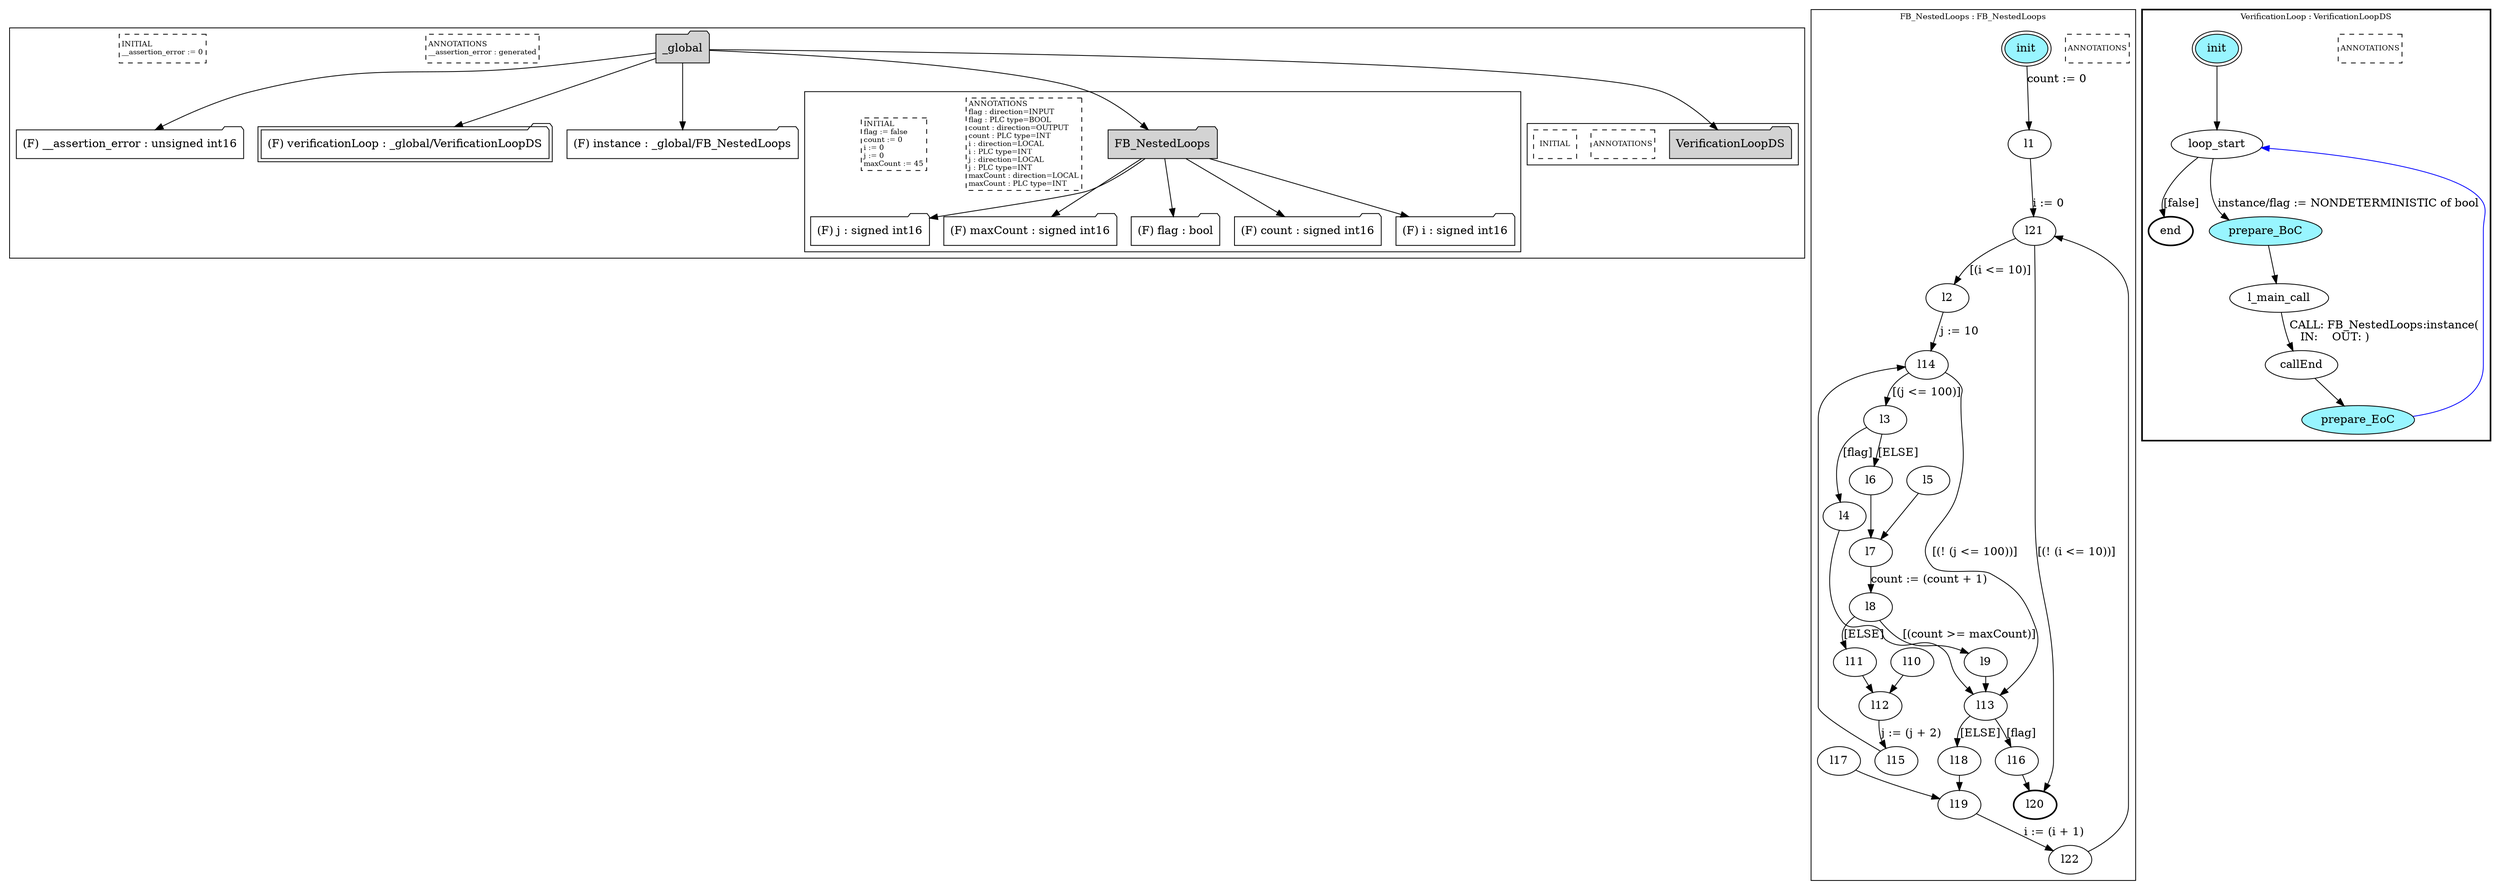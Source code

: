 digraph G {
	subgraph cluster__global902742789 {
		node [shape="folder", style="filled"];
		//label="_global";
		_global902742789 [label="_global"];
		_global902742789 -> instance12302064;
		instance12302064 [label = "(F) instance : _global/FB_NestedLoops", fillcolor="white" ];
		_global902742789 -> __assertion_error1655072591;
		__assertion_error1655072591 [label = "(F) __assertion_error : unsigned int16", fillcolor="white" ];
		_global902742789 -> verificationLoop1874812338;
		verificationLoop1874812338 [label = "(F) verificationLoop : _global/VerificationLoopDS", fillcolor="white" , peripheries=2];
		_global902742789 -> FB_NestedLoops2325213;
		subgraph cluster_FB_NestedLoops2325213 {
			node [shape="folder", style="filled"];
			//label="FB_NestedLoops";
			FB_NestedLoops2325213 [label="FB_NestedLoops"];
			FB_NestedLoops2325213 -> flag816576412;
			flag816576412 [label = "(F) flag : bool", fillcolor="white" ];
			FB_NestedLoops2325213 -> count984978888;
			count984978888 [label = "(F) count : signed int16", fillcolor="white" ];
			FB_NestedLoops2325213 -> i890085657;
			i890085657 [label = "(F) i : signed int16", fillcolor="white" ];
			FB_NestedLoops2325213 -> j1231864343;
			j1231864343 [label = "(F) j : signed int16", fillcolor="white" ];
			FB_NestedLoops2325213 -> maxCount54440148;
			maxCount54440148 [label = "(F) maxCount : signed int16", fillcolor="white" ];
			
			annotations_pseudonode_FB_NestedLoops2325213 [
				label="ANNOTATIONS\lflag : direction=INPUT\lflag : PLC type=BOOL\lcount : direction=OUTPUT\lcount : PLC type=INT\li : direction=LOCAL\li : PLC type=INT\lj : direction=LOCAL\lj : PLC type=INT\lmaxCount : direction=LOCAL\lmaxCount : PLC type=INT\l",
				fontsize=9, margin="0.04,0.04", fillcolor="white", shape="rectangle", style="dashed"];
			initamt_pseudonode_FB_NestedLoops2325213 [
				label="INITIAL\lflag := false\lcount := 0\li := 0\lj := 0\lmaxCount := 45\l",
				fontsize=9, margin="0.04,0.04", fillcolor="lightyellow", shape="rectangle", style="dashed"];
		}
		_global902742789 -> VerificationLoopDS2098413495;
		subgraph cluster_VerificationLoopDS2098413495 {
			node [shape="folder", style="filled"];
			//label="VerificationLoopDS";
			VerificationLoopDS2098413495 [label="VerificationLoopDS"];
			
			annotations_pseudonode_VerificationLoopDS2098413495 [
				label="ANNOTATIONS",
				fontsize=9, margin="0.04,0.04", fillcolor="white", shape="rectangle", style="dashed"];
			initamt_pseudonode_VerificationLoopDS2098413495 [
				label="INITIAL",
				fontsize=9, margin="0.04,0.04", fillcolor="lightyellow", shape="rectangle", style="dashed"];
		}
		
		annotations_pseudonode__global902742789 [
			label="ANNOTATIONS\l__assertion_error : generated\l",
			fontsize=9, margin="0.04,0.04", fillcolor="white", shape="rectangle", style="dashed"];
		initamt_pseudonode__global902742789 [
			label="INITIAL\l__assertion_error := 0\l",
			fontsize=9, margin="0.04,0.04", fillcolor="lightyellow", shape="rectangle", style="dashed"];
	}
	subgraph clusterFB_NestedLoops {
		node [style="filled"];
		color="black";
		fontsize=10;
		ranksep=0.4;
		
		label="FB_NestedLoops : FB_NestedLoops";
		
		annotations_pseudonode_FB_NestedLoops [
			label="ANNOTATIONS",
			fontsize=9, margin="0.04,0.04", fillcolor="white", shape="rectangle", style="dashed"];
		
		init_FB_NestedLoops [label="init", color="black", fillcolor="cadetblue1", peripheries=2, shape="ellipse"];
		l1_FB_NestedLoops [label="l1", color="black", fillcolor="white", shape="ellipse"];
		l2_FB_NestedLoops [label="l2", color="black", fillcolor="white", shape="ellipse"];
		l3_FB_NestedLoops [label="l3", color="black", fillcolor="white", shape="ellipse"];
		l4_FB_NestedLoops [label="l4", color="black", fillcolor="white", shape="ellipse"];
		l5_FB_NestedLoops [label="l5", color="black", fillcolor="white", shape="ellipse"];
		l6_FB_NestedLoops [label="l6", color="black", fillcolor="white", shape="ellipse"];
		l7_FB_NestedLoops [label="l7", color="black", fillcolor="white", shape="ellipse"];
		l8_FB_NestedLoops [label="l8", color="black", fillcolor="white", shape="ellipse"];
		l9_FB_NestedLoops [label="l9", color="black", fillcolor="white", shape="ellipse"];
		l10_FB_NestedLoops [label="l10", color="black", fillcolor="white", shape="ellipse"];
		l11_FB_NestedLoops [label="l11", color="black", fillcolor="white", shape="ellipse"];
		l12_FB_NestedLoops [label="l12", color="black", fillcolor="white", shape="ellipse"];
		l13_FB_NestedLoops [label="l13", color="black", fillcolor="white", shape="ellipse"];
		l14_FB_NestedLoops [label="l14", color="black", fillcolor="white", shape="ellipse"];
		l15_FB_NestedLoops [label="l15", color="black", fillcolor="white", shape="ellipse"];
		l16_FB_NestedLoops [label="l16", color="black", fillcolor="white", shape="ellipse"];
		l17_FB_NestedLoops [label="l17", color="black", fillcolor="white", shape="ellipse"];
		l18_FB_NestedLoops [label="l18", color="black", fillcolor="white", shape="ellipse"];
		l19_FB_NestedLoops [label="l19", color="black", fillcolor="white", shape="ellipse"];
		l20_FB_NestedLoops [label="l20", color="black", fillcolor="white", style=bold, shape="ellipse"];
		l21_FB_NestedLoops [label="l21", color="black", fillcolor="white", shape="ellipse"];
		l22_FB_NestedLoops [label="l22", color="black", fillcolor="white", shape="ellipse"];
		init_FB_NestedLoops -> l1_FB_NestedLoops [color="black", label="count := 0"];
		l3_FB_NestedLoops -> l4_FB_NestedLoops [color="black", label="[flag]"];
		l3_FB_NestedLoops -> l6_FB_NestedLoops [color="black", label="[ELSE]"];
		l5_FB_NestedLoops -> l7_FB_NestedLoops [color="black", label=""];
		l6_FB_NestedLoops -> l7_FB_NestedLoops [color="black", label=""];
		l7_FB_NestedLoops -> l8_FB_NestedLoops [color="black", label="count := (count + 1)"];
		l8_FB_NestedLoops -> l9_FB_NestedLoops [color="black", label="[(count >= maxCount)]"];
		l8_FB_NestedLoops -> l11_FB_NestedLoops [color="black", label="[ELSE]"];
		l10_FB_NestedLoops -> l12_FB_NestedLoops [color="black", label=""];
		l11_FB_NestedLoops -> l12_FB_NestedLoops [color="black", label=""];
		l2_FB_NestedLoops -> l14_FB_NestedLoops [color="black", label="j := 10"];
		l14_FB_NestedLoops -> l3_FB_NestedLoops [color="black", label="[(j <= 100)]"];
		l14_FB_NestedLoops -> l13_FB_NestedLoops [color="black", label="[(! (j <= 100))]"];
		l12_FB_NestedLoops -> l15_FB_NestedLoops [color="black", label="j := (j + 2)"];
		l15_FB_NestedLoops -> l14_FB_NestedLoops [color="black", label=""];
		l13_FB_NestedLoops -> l16_FB_NestedLoops [color="black", label="[flag]"];
		l13_FB_NestedLoops -> l18_FB_NestedLoops [color="black", label="[ELSE]"];
		l17_FB_NestedLoops -> l19_FB_NestedLoops [color="black", label=""];
		l18_FB_NestedLoops -> l19_FB_NestedLoops [color="black", label=""];
		l1_FB_NestedLoops -> l21_FB_NestedLoops [color="black", label="i := 0"];
		l21_FB_NestedLoops -> l2_FB_NestedLoops [color="black", label="[(i <= 10)]"];
		l21_FB_NestedLoops -> l20_FB_NestedLoops [color="black", label="[(! (i <= 10))]"];
		l19_FB_NestedLoops -> l22_FB_NestedLoops [color="black", label="i := (i + 1)"];
		l22_FB_NestedLoops -> l21_FB_NestedLoops [color="black", label=""];
		l4_FB_NestedLoops -> l13_FB_NestedLoops [color="black", label=""];
		l9_FB_NestedLoops -> l13_FB_NestedLoops [color="black", label=""];
		l16_FB_NestedLoops -> l20_FB_NestedLoops [color="black", label=""];
	}
	subgraph clusterVerificationLoop {
		node [style="filled"];
		style=bold;
		color="black";
		fontsize=10;
		ranksep=0.4;
		
		label="VerificationLoop : VerificationLoopDS";
		
		annotations_pseudonode_VerificationLoop [
			label="ANNOTATIONS",
			fontsize=9, margin="0.04,0.04", fillcolor="white", shape="rectangle", style="dashed"];
		
		init_VerificationLoop [label="init", color="black", fillcolor="cadetblue1", peripheries=2, shape="ellipse"];
		end_VerificationLoop [label="end", color="black", fillcolor="cadetblue1", style=bold, shape="ellipse"];
		loop_start_VerificationLoop [label="loop_start", color="black", fillcolor="white", shape="ellipse"];
		prepare_BoC_VerificationLoop [label="prepare_BoC", color="black", fillcolor="cadetblue1", shape="ellipse"];
		l_main_call_VerificationLoop [label="l_main_call", color="black", fillcolor="white", shape="ellipse"];
		callEnd_VerificationLoop [label="callEnd", color="black", fillcolor="white", shape="ellipse"];
		prepare_EoC_VerificationLoop [label="prepare_EoC", color="black", fillcolor="cadetblue1", shape="ellipse"];
		init_VerificationLoop -> loop_start_VerificationLoop [color="black", label=""];
		loop_start_VerificationLoop -> prepare_BoC_VerificationLoop [color="black", label="instance/flag := NONDETERMINISTIC of bool"];
		prepare_BoC_VerificationLoop -> l_main_call_VerificationLoop [color="black", label=""];
		l_main_call_VerificationLoop -> callEnd_VerificationLoop [color="black", label="CALL: FB_NestedLoops:instance(\l   IN:    OUT: )\l"];
		callEnd_VerificationLoop -> prepare_EoC_VerificationLoop [color="black", label=""];
		prepare_EoC_VerificationLoop -> loop_start_VerificationLoop [color="blue", label=""];
		loop_start_VerificationLoop -> end_VerificationLoop [color="black", label="[false]"];
	}
}

